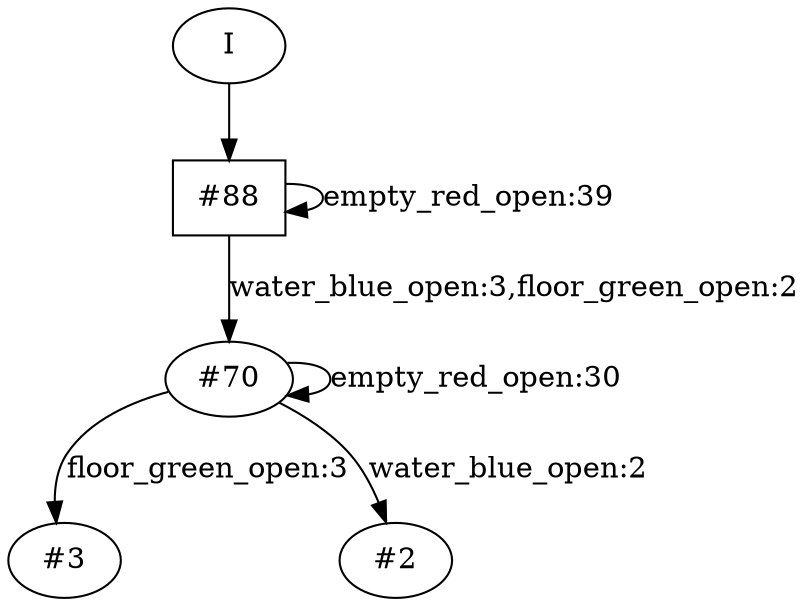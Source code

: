 // produced with flexfringe from git commitc8fad5bd3b0c0dad0e28ec7606f20a7fcf975071
// dfasat/flexfringe -h=kldistance -d=kl_data -n=1 -x=0 -w=0 -a=0 -b=1 -f=1 -I=0 -t=1 -l=0 -q=0 -y=0 -p=0.8 --output-dir=experiments/MiniGrid_learning_from_product_samples/flexfringe_data/dfa /Users/kandai/Documents/projects/research/wombats_experiments/experiments/MiniGrid_learning_from_product_samples/flexfringe_data/MiniGrid_learning_from_product_samples_train 
digraph DFA {
	0 [label="root" shape=box];
		I -> 0;
	0 [ label="#88"  ];
		0 -> 0 [label="empty_red_open:39"  ];
		0 -> 10 [label="water_blue_open:3,floor_green_open:2"  ];
	10 [ label="#70"  ];
		10 -> 10 [label="empty_red_open:30"  ];
		10 -> 17 [label="floor_green_open:3"  ];
		10 -> 25 [label="water_blue_open:2"  ];
	25 [ label="#2"  ];
	17 [ label="#3"  ];
}
